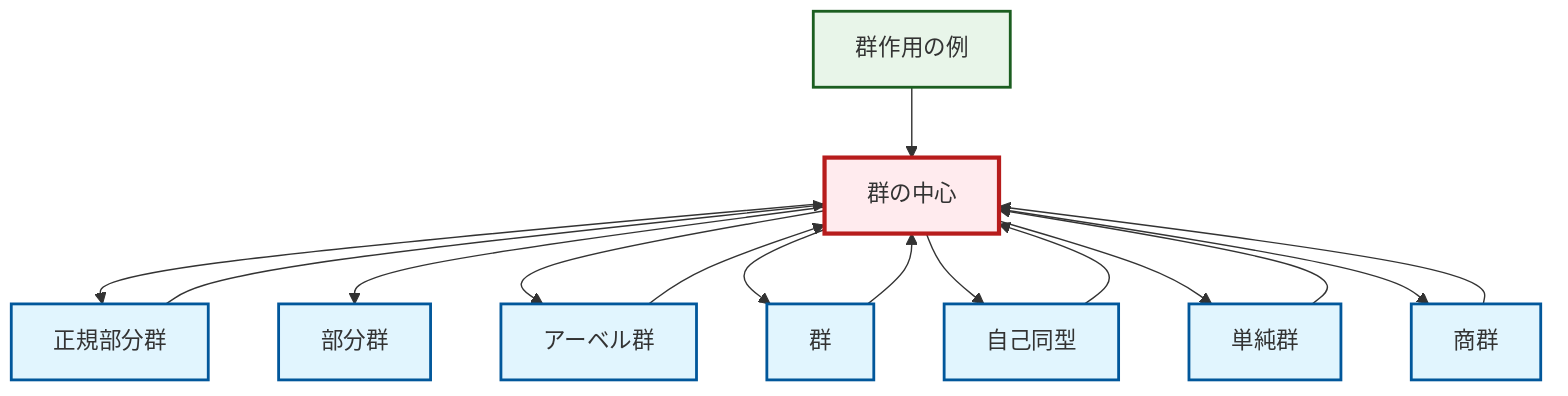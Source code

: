 graph TD
    classDef definition fill:#e1f5fe,stroke:#01579b,stroke-width:2px
    classDef theorem fill:#f3e5f5,stroke:#4a148c,stroke-width:2px
    classDef axiom fill:#fff3e0,stroke:#e65100,stroke-width:2px
    classDef example fill:#e8f5e9,stroke:#1b5e20,stroke-width:2px
    classDef current fill:#ffebee,stroke:#b71c1c,stroke-width:3px
    ex-group-action-examples["群作用の例"]:::example
    def-abelian-group["アーベル群"]:::definition
    def-subgroup["部分群"]:::definition
    def-normal-subgroup["正規部分群"]:::definition
    def-automorphism["自己同型"]:::definition
    def-simple-group["単純群"]:::definition
    def-quotient-group["商群"]:::definition
    def-group["群"]:::definition
    def-center-of-group["群の中心"]:::definition
    def-center-of-group --> def-normal-subgroup
    def-center-of-group --> def-subgroup
    def-quotient-group --> def-center-of-group
    def-simple-group --> def-center-of-group
    def-abelian-group --> def-center-of-group
    def-center-of-group --> def-abelian-group
    def-center-of-group --> def-group
    def-group --> def-center-of-group
    def-center-of-group --> def-automorphism
    ex-group-action-examples --> def-center-of-group
    def-normal-subgroup --> def-center-of-group
    def-automorphism --> def-center-of-group
    def-center-of-group --> def-simple-group
    def-center-of-group --> def-quotient-group
    class def-center-of-group current